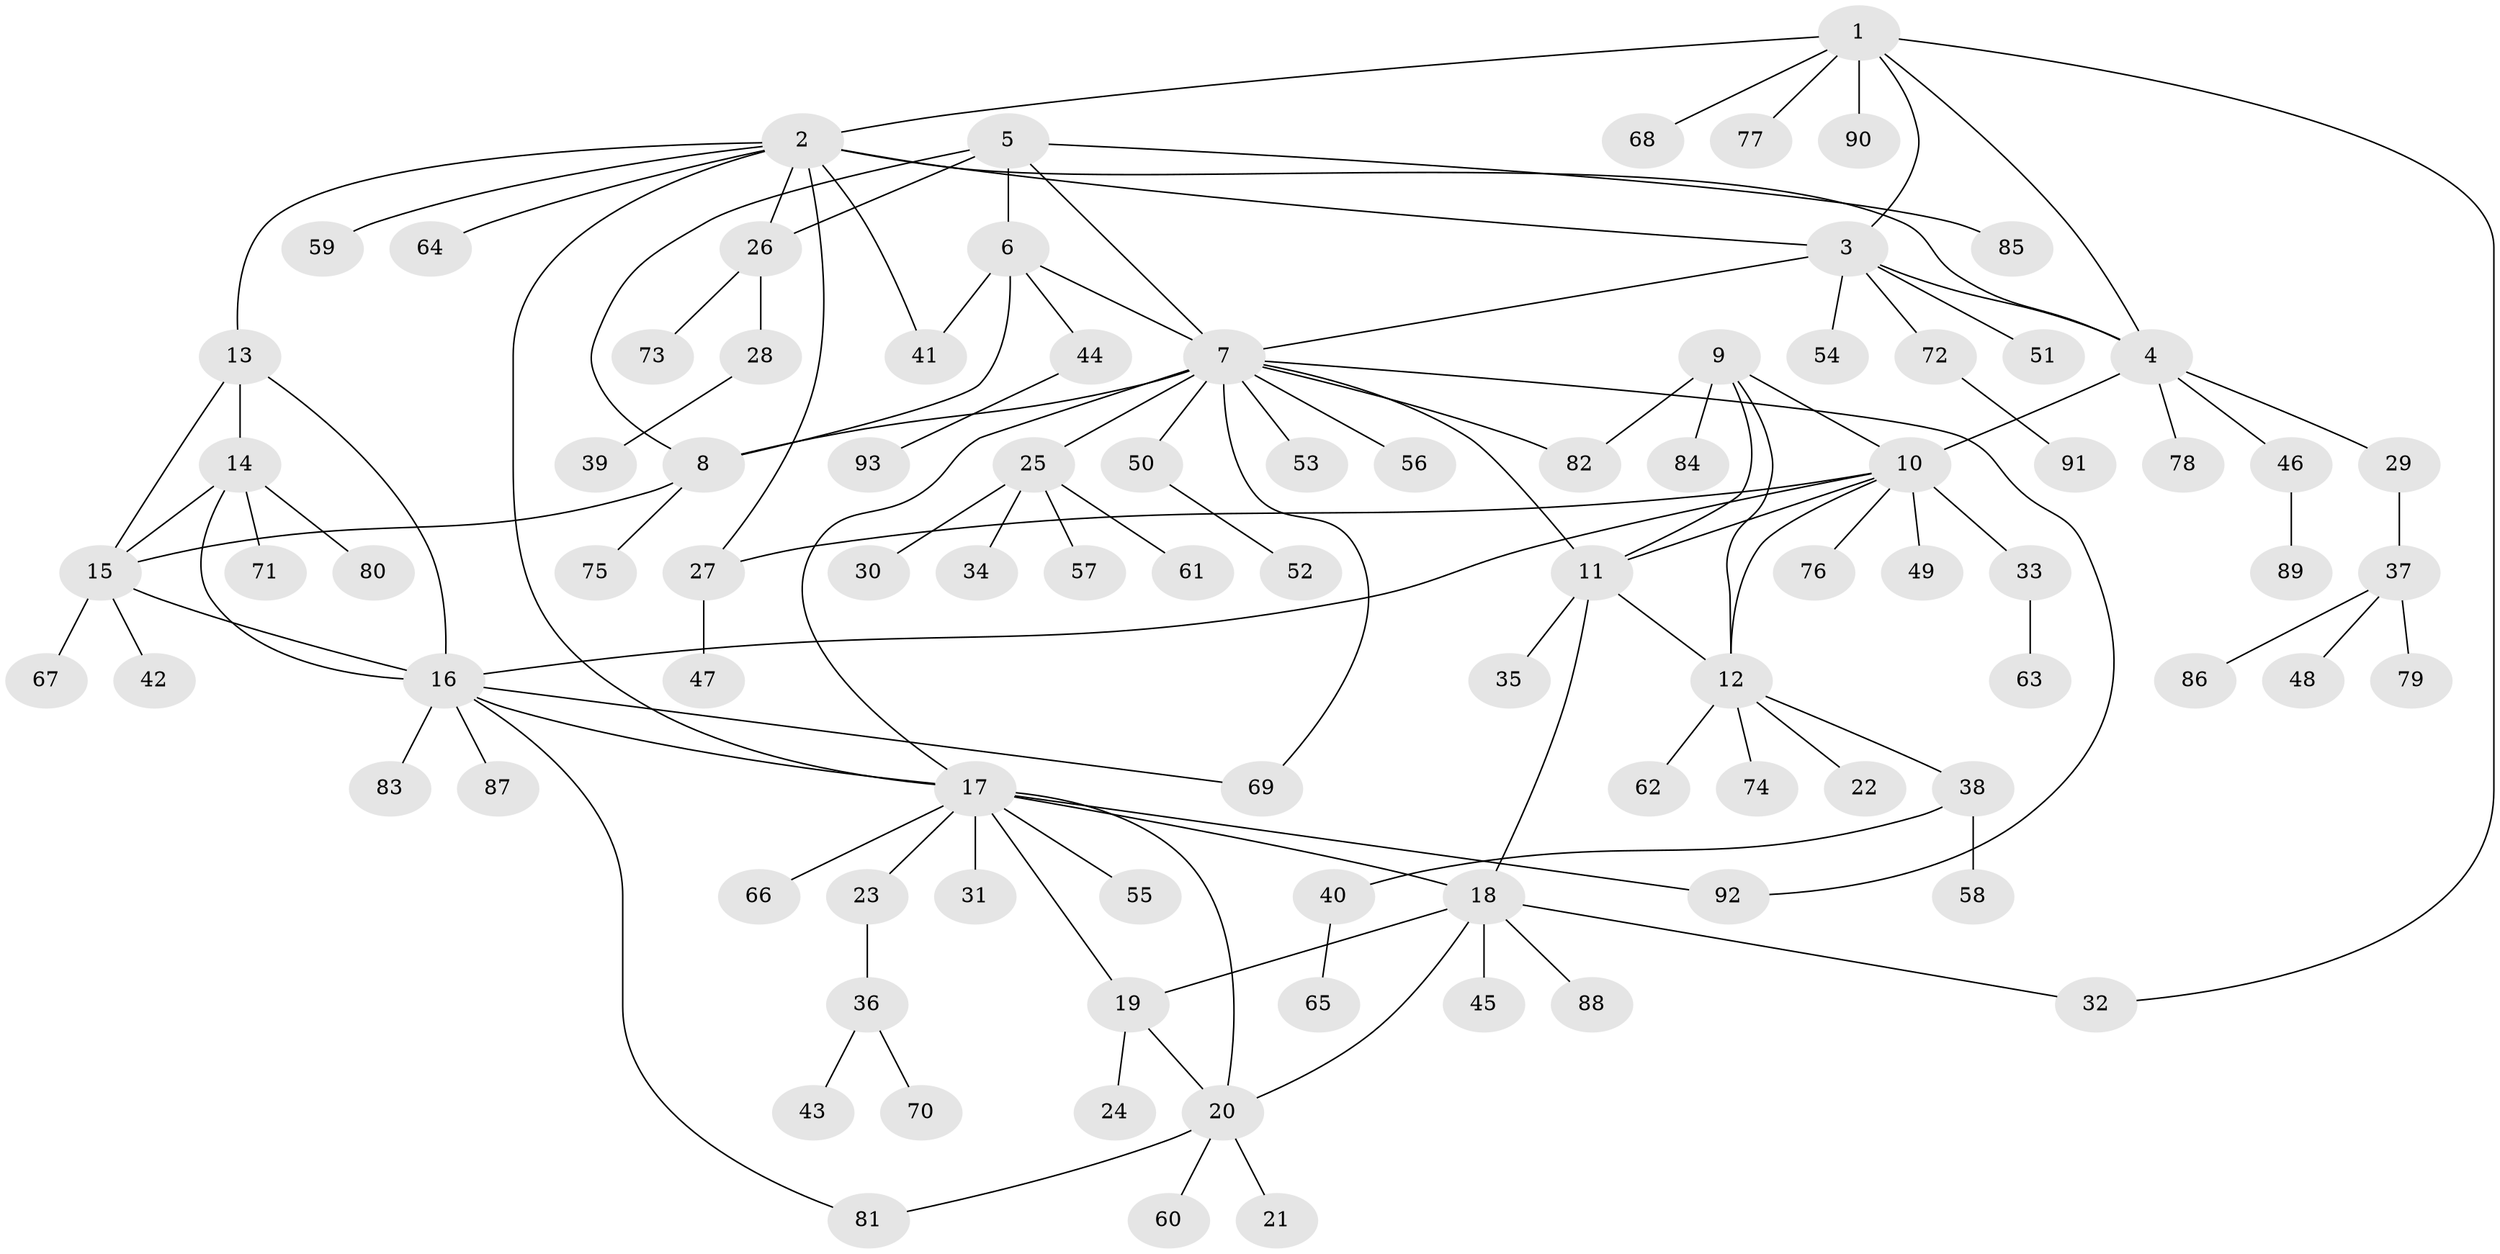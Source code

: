 // Generated by graph-tools (version 1.1) at 2025/50/03/09/25 03:50:41]
// undirected, 93 vertices, 121 edges
graph export_dot {
graph [start="1"]
  node [color=gray90,style=filled];
  1;
  2;
  3;
  4;
  5;
  6;
  7;
  8;
  9;
  10;
  11;
  12;
  13;
  14;
  15;
  16;
  17;
  18;
  19;
  20;
  21;
  22;
  23;
  24;
  25;
  26;
  27;
  28;
  29;
  30;
  31;
  32;
  33;
  34;
  35;
  36;
  37;
  38;
  39;
  40;
  41;
  42;
  43;
  44;
  45;
  46;
  47;
  48;
  49;
  50;
  51;
  52;
  53;
  54;
  55;
  56;
  57;
  58;
  59;
  60;
  61;
  62;
  63;
  64;
  65;
  66;
  67;
  68;
  69;
  70;
  71;
  72;
  73;
  74;
  75;
  76;
  77;
  78;
  79;
  80;
  81;
  82;
  83;
  84;
  85;
  86;
  87;
  88;
  89;
  90;
  91;
  92;
  93;
  1 -- 2;
  1 -- 3;
  1 -- 4;
  1 -- 32;
  1 -- 68;
  1 -- 77;
  1 -- 90;
  2 -- 3;
  2 -- 4;
  2 -- 13;
  2 -- 17;
  2 -- 26;
  2 -- 27;
  2 -- 41;
  2 -- 59;
  2 -- 64;
  3 -- 4;
  3 -- 7;
  3 -- 51;
  3 -- 54;
  3 -- 72;
  4 -- 10;
  4 -- 29;
  4 -- 46;
  4 -- 78;
  5 -- 6;
  5 -- 7;
  5 -- 8;
  5 -- 26;
  5 -- 85;
  6 -- 7;
  6 -- 8;
  6 -- 41;
  6 -- 44;
  7 -- 8;
  7 -- 11;
  7 -- 17;
  7 -- 25;
  7 -- 50;
  7 -- 53;
  7 -- 56;
  7 -- 69;
  7 -- 82;
  7 -- 92;
  8 -- 15;
  8 -- 75;
  9 -- 10;
  9 -- 11;
  9 -- 12;
  9 -- 82;
  9 -- 84;
  10 -- 11;
  10 -- 12;
  10 -- 16;
  10 -- 27;
  10 -- 33;
  10 -- 49;
  10 -- 76;
  11 -- 12;
  11 -- 18;
  11 -- 35;
  12 -- 22;
  12 -- 38;
  12 -- 62;
  12 -- 74;
  13 -- 14;
  13 -- 15;
  13 -- 16;
  14 -- 15;
  14 -- 16;
  14 -- 71;
  14 -- 80;
  15 -- 16;
  15 -- 42;
  15 -- 67;
  16 -- 17;
  16 -- 69;
  16 -- 81;
  16 -- 83;
  16 -- 87;
  17 -- 18;
  17 -- 19;
  17 -- 20;
  17 -- 23;
  17 -- 31;
  17 -- 55;
  17 -- 66;
  17 -- 92;
  18 -- 19;
  18 -- 20;
  18 -- 32;
  18 -- 45;
  18 -- 88;
  19 -- 20;
  19 -- 24;
  20 -- 21;
  20 -- 60;
  20 -- 81;
  23 -- 36;
  25 -- 30;
  25 -- 34;
  25 -- 57;
  25 -- 61;
  26 -- 28;
  26 -- 73;
  27 -- 47;
  28 -- 39;
  29 -- 37;
  33 -- 63;
  36 -- 43;
  36 -- 70;
  37 -- 48;
  37 -- 79;
  37 -- 86;
  38 -- 40;
  38 -- 58;
  40 -- 65;
  44 -- 93;
  46 -- 89;
  50 -- 52;
  72 -- 91;
}
